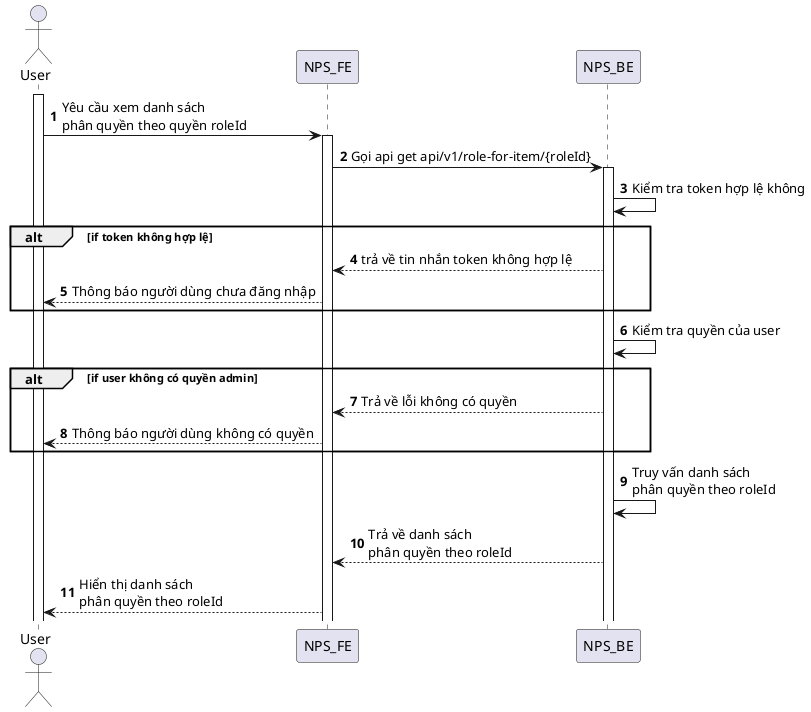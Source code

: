 @startuml
autonumber
actor User
activate User
User -> NPS_FE: Yêu cầu xem danh sách \nphân quyền theo quyền roleId
activate NPS_FE
NPS_FE -> NPS_BE: Gọi api get api/v1/role-for-item/{roleId}
activate NPS_BE
NPS_BE -> NPS_BE: Kiểm tra token hợp lệ không
alt if token không hợp lệ
NPS_BE --> NPS_FE: trả về tin nhắn token không hợp lệ
NPS_FE --> User: Thông báo người dùng chưa đăng nhập
end
NPS_BE -> NPS_BE: Kiểm tra quyền của user
alt if user không có quyền admin
NPS_BE --> NPS_FE: Trả về lỗi không có quyền
NPS_FE --> User: Thông báo người dùng không có quyền
end
NPS_BE -> NPS_BE: Truy vấn danh sách\nphân quyền theo roleId
NPS_BE --> NPS_FE: Trả về danh sách\nphân quyền theo roleId
NPS_FE --> User: Hiển thị danh sách\nphân quyền theo roleId
@enduml